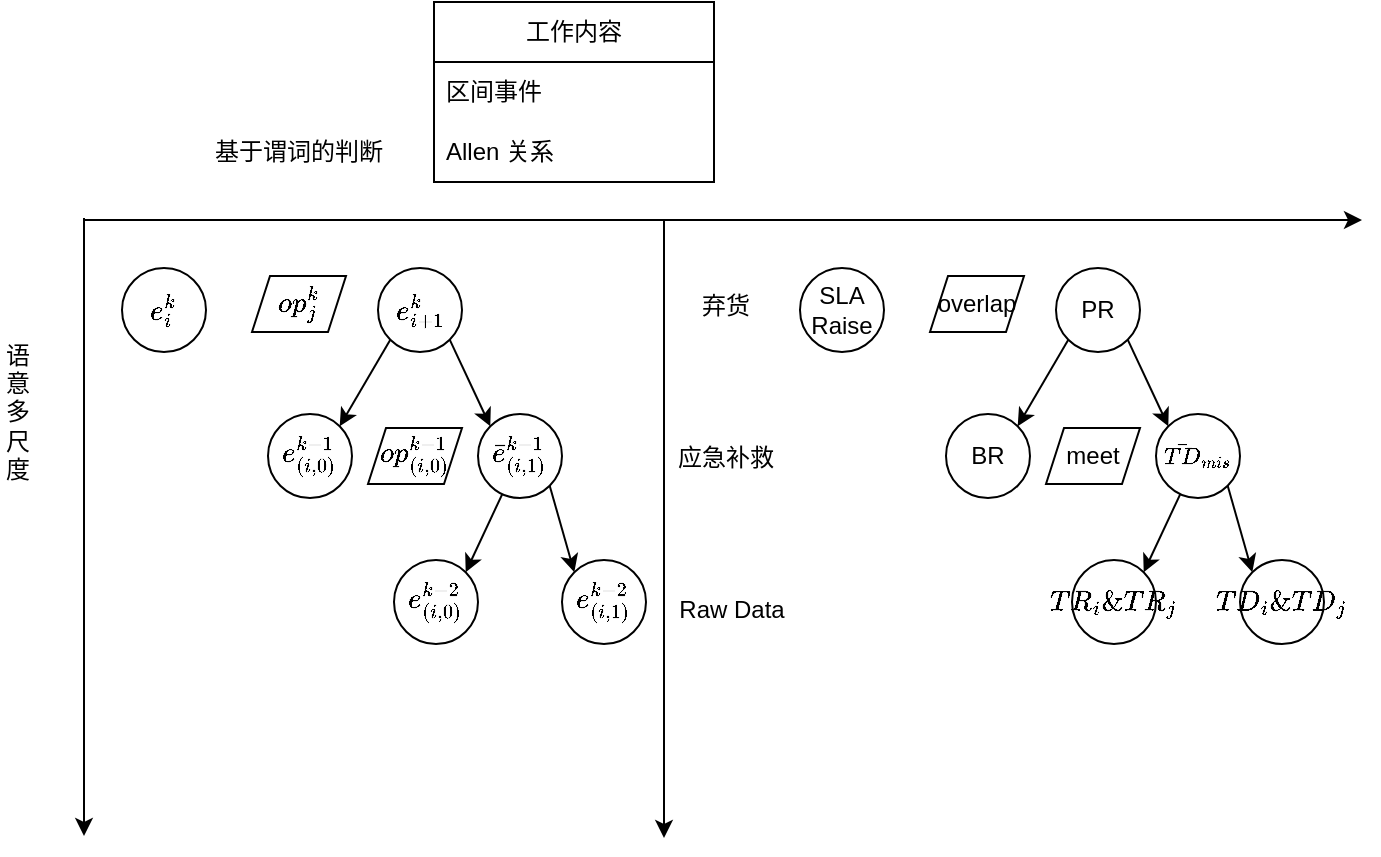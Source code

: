 <mxfile version="24.1.0" type="github">
  <diagram name="第 1 页" id="JjuFrVu_XqK_Vd3_ScDI">
    <mxGraphModel dx="708" dy="449" grid="0" gridSize="10" guides="1" tooltips="1" connect="1" arrows="1" fold="1" page="0" pageScale="1" pageWidth="1200" pageHeight="1920" math="1" shadow="0">
      <root>
        <mxCell id="0" />
        <mxCell id="1" parent="0" />
        <mxCell id="Vvv_MOoeQeu0tt_7ml7h-1" value="" style="endArrow=classic;html=1;rounded=0;" edge="1" parent="1">
          <mxGeometry width="50" height="50" relative="1" as="geometry">
            <mxPoint x="342" y="270" as="sourcePoint" />
            <mxPoint x="981" y="270" as="targetPoint" />
          </mxGeometry>
        </mxCell>
        <mxCell id="Vvv_MOoeQeu0tt_7ml7h-2" value="" style="endArrow=classic;html=1;rounded=0;" edge="1" parent="1">
          <mxGeometry width="50" height="50" relative="1" as="geometry">
            <mxPoint x="342" y="269" as="sourcePoint" />
            <mxPoint x="342" y="578" as="targetPoint" />
          </mxGeometry>
        </mxCell>
        <mxCell id="Vvv_MOoeQeu0tt_7ml7h-3" value="基于谓词的判断" style="text;html=1;align=center;verticalAlign=middle;whiteSpace=wrap;rounded=0;" vertex="1" parent="1">
          <mxGeometry x="392" y="221" width="115" height="30" as="geometry" />
        </mxCell>
        <mxCell id="Vvv_MOoeQeu0tt_7ml7h-4" value="工作内容" style="swimlane;fontStyle=0;childLayout=stackLayout;horizontal=1;startSize=30;horizontalStack=0;resizeParent=1;resizeParentMax=0;resizeLast=0;collapsible=1;marginBottom=0;whiteSpace=wrap;html=1;" vertex="1" parent="1">
          <mxGeometry x="517" y="161" width="140" height="90" as="geometry" />
        </mxCell>
        <mxCell id="Vvv_MOoeQeu0tt_7ml7h-5" value="区间事件" style="text;strokeColor=none;fillColor=none;align=left;verticalAlign=middle;spacingLeft=4;spacingRight=4;overflow=hidden;points=[[0,0.5],[1,0.5]];portConstraint=eastwest;rotatable=0;whiteSpace=wrap;html=1;" vertex="1" parent="Vvv_MOoeQeu0tt_7ml7h-4">
          <mxGeometry y="30" width="140" height="30" as="geometry" />
        </mxCell>
        <mxCell id="Vvv_MOoeQeu0tt_7ml7h-6" value="Allen 关系" style="text;strokeColor=none;fillColor=none;align=left;verticalAlign=middle;spacingLeft=4;spacingRight=4;overflow=hidden;points=[[0,0.5],[1,0.5]];portConstraint=eastwest;rotatable=0;whiteSpace=wrap;html=1;" vertex="1" parent="Vvv_MOoeQeu0tt_7ml7h-4">
          <mxGeometry y="60" width="140" height="30" as="geometry" />
        </mxCell>
        <mxCell id="Vvv_MOoeQeu0tt_7ml7h-8" value="语意多尺度" style="text;html=1;align=center;verticalAlign=middle;whiteSpace=wrap;rounded=0;direction=south;" vertex="1" parent="1">
          <mxGeometry x="300" y="303" width="18" height="126" as="geometry" />
        </mxCell>
        <mxCell id="Vvv_MOoeQeu0tt_7ml7h-16" value="$$op_j^k$$" style="shape=parallelogram;perimeter=parallelogramPerimeter;whiteSpace=wrap;html=1;fixedSize=1;size=9;" vertex="1" parent="1">
          <mxGeometry x="426" y="298" width="47" height="28" as="geometry" />
        </mxCell>
        <mxCell id="Vvv_MOoeQeu0tt_7ml7h-20" value="$$e_i^k$$" style="ellipse;whiteSpace=wrap;html=1;aspect=fixed;fillColor=none;" vertex="1" parent="1">
          <mxGeometry x="361" y="294" width="42" height="42" as="geometry" />
        </mxCell>
        <mxCell id="Vvv_MOoeQeu0tt_7ml7h-27" style="rounded=0;orthogonalLoop=1;jettySize=auto;html=1;exitX=0;exitY=1;exitDx=0;exitDy=0;entryX=1;entryY=0;entryDx=0;entryDy=0;" edge="1" parent="1" source="Vvv_MOoeQeu0tt_7ml7h-24" target="Vvv_MOoeQeu0tt_7ml7h-26">
          <mxGeometry relative="1" as="geometry" />
        </mxCell>
        <mxCell id="Vvv_MOoeQeu0tt_7ml7h-29" style="rounded=0;orthogonalLoop=1;jettySize=auto;html=1;exitX=1;exitY=1;exitDx=0;exitDy=0;entryX=0;entryY=0;entryDx=0;entryDy=0;" edge="1" parent="1" source="Vvv_MOoeQeu0tt_7ml7h-24" target="Vvv_MOoeQeu0tt_7ml7h-28">
          <mxGeometry relative="1" as="geometry" />
        </mxCell>
        <mxCell id="Vvv_MOoeQeu0tt_7ml7h-24" value="$$e_{i+1}^k$$" style="ellipse;whiteSpace=wrap;html=1;aspect=fixed;fillColor=none;" vertex="1" parent="1">
          <mxGeometry x="489" y="294" width="42" height="42" as="geometry" />
        </mxCell>
        <mxCell id="Vvv_MOoeQeu0tt_7ml7h-26" value="$$e_{(i,0)}^{k-1}$$" style="ellipse;whiteSpace=wrap;html=1;aspect=fixed;fillColor=none;" vertex="1" parent="1">
          <mxGeometry x="434" y="367" width="42" height="42" as="geometry" />
        </mxCell>
        <mxCell id="Vvv_MOoeQeu0tt_7ml7h-33" style="rounded=0;orthogonalLoop=1;jettySize=auto;html=1;entryX=1;entryY=0;entryDx=0;entryDy=0;" edge="1" parent="1" source="Vvv_MOoeQeu0tt_7ml7h-28" target="Vvv_MOoeQeu0tt_7ml7h-31">
          <mxGeometry relative="1" as="geometry" />
        </mxCell>
        <mxCell id="Vvv_MOoeQeu0tt_7ml7h-34" style="rounded=0;orthogonalLoop=1;jettySize=auto;html=1;exitX=1;exitY=1;exitDx=0;exitDy=0;entryX=0;entryY=0;entryDx=0;entryDy=0;" edge="1" parent="1" source="Vvv_MOoeQeu0tt_7ml7h-28" target="Vvv_MOoeQeu0tt_7ml7h-32">
          <mxGeometry relative="1" as="geometry" />
        </mxCell>
        <mxCell id="Vvv_MOoeQeu0tt_7ml7h-28" value="$$\bar{e}_{(i,1)}^{k-1}$$" style="ellipse;whiteSpace=wrap;html=1;aspect=fixed;fillColor=none;" vertex="1" parent="1">
          <mxGeometry x="539" y="367" width="42" height="42" as="geometry" />
        </mxCell>
        <mxCell id="Vvv_MOoeQeu0tt_7ml7h-30" value="$$op_{(i,0)}^{k-1}$$" style="shape=parallelogram;perimeter=parallelogramPerimeter;whiteSpace=wrap;html=1;fixedSize=1;size=9;" vertex="1" parent="1">
          <mxGeometry x="484" y="374" width="47" height="28" as="geometry" />
        </mxCell>
        <mxCell id="Vvv_MOoeQeu0tt_7ml7h-31" value="$${e}_{(i,0)}^{k-2}$$" style="ellipse;whiteSpace=wrap;html=1;aspect=fixed;fillColor=none;" vertex="1" parent="1">
          <mxGeometry x="497" y="440" width="42" height="42" as="geometry" />
        </mxCell>
        <mxCell id="Vvv_MOoeQeu0tt_7ml7h-32" value="$${e}_{(i,1)}^{k-2}$$" style="ellipse;whiteSpace=wrap;html=1;aspect=fixed;fillColor=none;" vertex="1" parent="1">
          <mxGeometry x="581" y="440" width="42" height="42" as="geometry" />
        </mxCell>
        <mxCell id="Vvv_MOoeQeu0tt_7ml7h-35" value="" style="endArrow=classic;html=1;rounded=0;" edge="1" parent="1">
          <mxGeometry width="50" height="50" relative="1" as="geometry">
            <mxPoint x="632" y="270" as="sourcePoint" />
            <mxPoint x="632" y="579" as="targetPoint" />
          </mxGeometry>
        </mxCell>
        <mxCell id="Vvv_MOoeQeu0tt_7ml7h-36" value="overlap" style="shape=parallelogram;perimeter=parallelogramPerimeter;whiteSpace=wrap;html=1;fixedSize=1;size=9;" vertex="1" parent="1">
          <mxGeometry x="765" y="298" width="47" height="28" as="geometry" />
        </mxCell>
        <mxCell id="Vvv_MOoeQeu0tt_7ml7h-37" value="SLA Raise" style="ellipse;whiteSpace=wrap;html=1;aspect=fixed;fillColor=none;" vertex="1" parent="1">
          <mxGeometry x="700" y="294" width="42" height="42" as="geometry" />
        </mxCell>
        <mxCell id="Vvv_MOoeQeu0tt_7ml7h-38" style="rounded=0;orthogonalLoop=1;jettySize=auto;html=1;exitX=0;exitY=1;exitDx=0;exitDy=0;entryX=1;entryY=0;entryDx=0;entryDy=0;" edge="1" parent="1" source="Vvv_MOoeQeu0tt_7ml7h-40" target="Vvv_MOoeQeu0tt_7ml7h-41">
          <mxGeometry relative="1" as="geometry" />
        </mxCell>
        <mxCell id="Vvv_MOoeQeu0tt_7ml7h-39" style="rounded=0;orthogonalLoop=1;jettySize=auto;html=1;exitX=1;exitY=1;exitDx=0;exitDy=0;entryX=0;entryY=0;entryDx=0;entryDy=0;" edge="1" parent="1" source="Vvv_MOoeQeu0tt_7ml7h-40" target="Vvv_MOoeQeu0tt_7ml7h-44">
          <mxGeometry relative="1" as="geometry" />
        </mxCell>
        <mxCell id="Vvv_MOoeQeu0tt_7ml7h-40" value="PR" style="ellipse;whiteSpace=wrap;html=1;aspect=fixed;fillColor=none;" vertex="1" parent="1">
          <mxGeometry x="828" y="294" width="42" height="42" as="geometry" />
        </mxCell>
        <mxCell id="Vvv_MOoeQeu0tt_7ml7h-41" value="BR" style="ellipse;whiteSpace=wrap;html=1;aspect=fixed;fillColor=none;" vertex="1" parent="1">
          <mxGeometry x="773" y="367" width="42" height="42" as="geometry" />
        </mxCell>
        <mxCell id="Vvv_MOoeQeu0tt_7ml7h-42" style="rounded=0;orthogonalLoop=1;jettySize=auto;html=1;entryX=1;entryY=0;entryDx=0;entryDy=0;" edge="1" parent="1" source="Vvv_MOoeQeu0tt_7ml7h-44" target="Vvv_MOoeQeu0tt_7ml7h-46">
          <mxGeometry relative="1" as="geometry" />
        </mxCell>
        <mxCell id="Vvv_MOoeQeu0tt_7ml7h-43" style="rounded=0;orthogonalLoop=1;jettySize=auto;html=1;exitX=1;exitY=1;exitDx=0;exitDy=0;entryX=0;entryY=0;entryDx=0;entryDy=0;" edge="1" parent="1" source="Vvv_MOoeQeu0tt_7ml7h-44" target="Vvv_MOoeQeu0tt_7ml7h-47">
          <mxGeometry relative="1" as="geometry" />
        </mxCell>
        <mxCell id="Vvv_MOoeQeu0tt_7ml7h-44" value="&lt;font style=&quot;font-size: 10px;&quot;&gt;$$\bar{TD}_{mis}$$&lt;/font&gt;" style="ellipse;whiteSpace=wrap;html=1;aspect=fixed;fillColor=none;" vertex="1" parent="1">
          <mxGeometry x="878" y="367" width="42" height="42" as="geometry" />
        </mxCell>
        <mxCell id="Vvv_MOoeQeu0tt_7ml7h-45" value="meet" style="shape=parallelogram;perimeter=parallelogramPerimeter;whiteSpace=wrap;html=1;fixedSize=1;size=9;" vertex="1" parent="1">
          <mxGeometry x="823" y="374" width="47" height="28" as="geometry" />
        </mxCell>
        <mxCell id="Vvv_MOoeQeu0tt_7ml7h-46" value="$$TR_i\&amp;amp;TR_j$$" style="ellipse;whiteSpace=wrap;html=1;aspect=fixed;fillColor=none;" vertex="1" parent="1">
          <mxGeometry x="836" y="440" width="42" height="42" as="geometry" />
        </mxCell>
        <mxCell id="Vvv_MOoeQeu0tt_7ml7h-47" value="$$TD_i\&amp;amp;TD_j$$" style="ellipse;whiteSpace=wrap;html=1;aspect=fixed;fillColor=none;" vertex="1" parent="1">
          <mxGeometry x="920" y="440" width="42" height="42" as="geometry" />
        </mxCell>
        <mxCell id="Vvv_MOoeQeu0tt_7ml7h-48" value="弃货" style="text;html=1;align=center;verticalAlign=middle;whiteSpace=wrap;rounded=0;" vertex="1" parent="1">
          <mxGeometry x="633" y="298" width="60" height="30" as="geometry" />
        </mxCell>
        <mxCell id="Vvv_MOoeQeu0tt_7ml7h-50" value="应急补救" style="text;html=1;align=center;verticalAlign=middle;whiteSpace=wrap;rounded=0;" vertex="1" parent="1">
          <mxGeometry x="633" y="374" width="60" height="30" as="geometry" />
        </mxCell>
        <mxCell id="Vvv_MOoeQeu0tt_7ml7h-51" value="Raw Data" style="text;html=1;align=center;verticalAlign=middle;whiteSpace=wrap;rounded=0;" vertex="1" parent="1">
          <mxGeometry x="636" y="450" width="60" height="30" as="geometry" />
        </mxCell>
      </root>
    </mxGraphModel>
  </diagram>
</mxfile>
